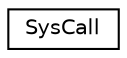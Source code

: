 digraph "Graphical Class Hierarchy"
{
 // LATEX_PDF_SIZE
  edge [fontname="Helvetica",fontsize="10",labelfontname="Helvetica",labelfontsize="10"];
  node [fontname="Helvetica",fontsize="10",shape=record];
  rankdir="LR";
  Node0 [label="SysCall",height=0.2,width=0.4,color="black", fillcolor="white", style="filled",URL="$class_sys_call.html",tooltip="SysCall - Class to wrap system calls."];
}
